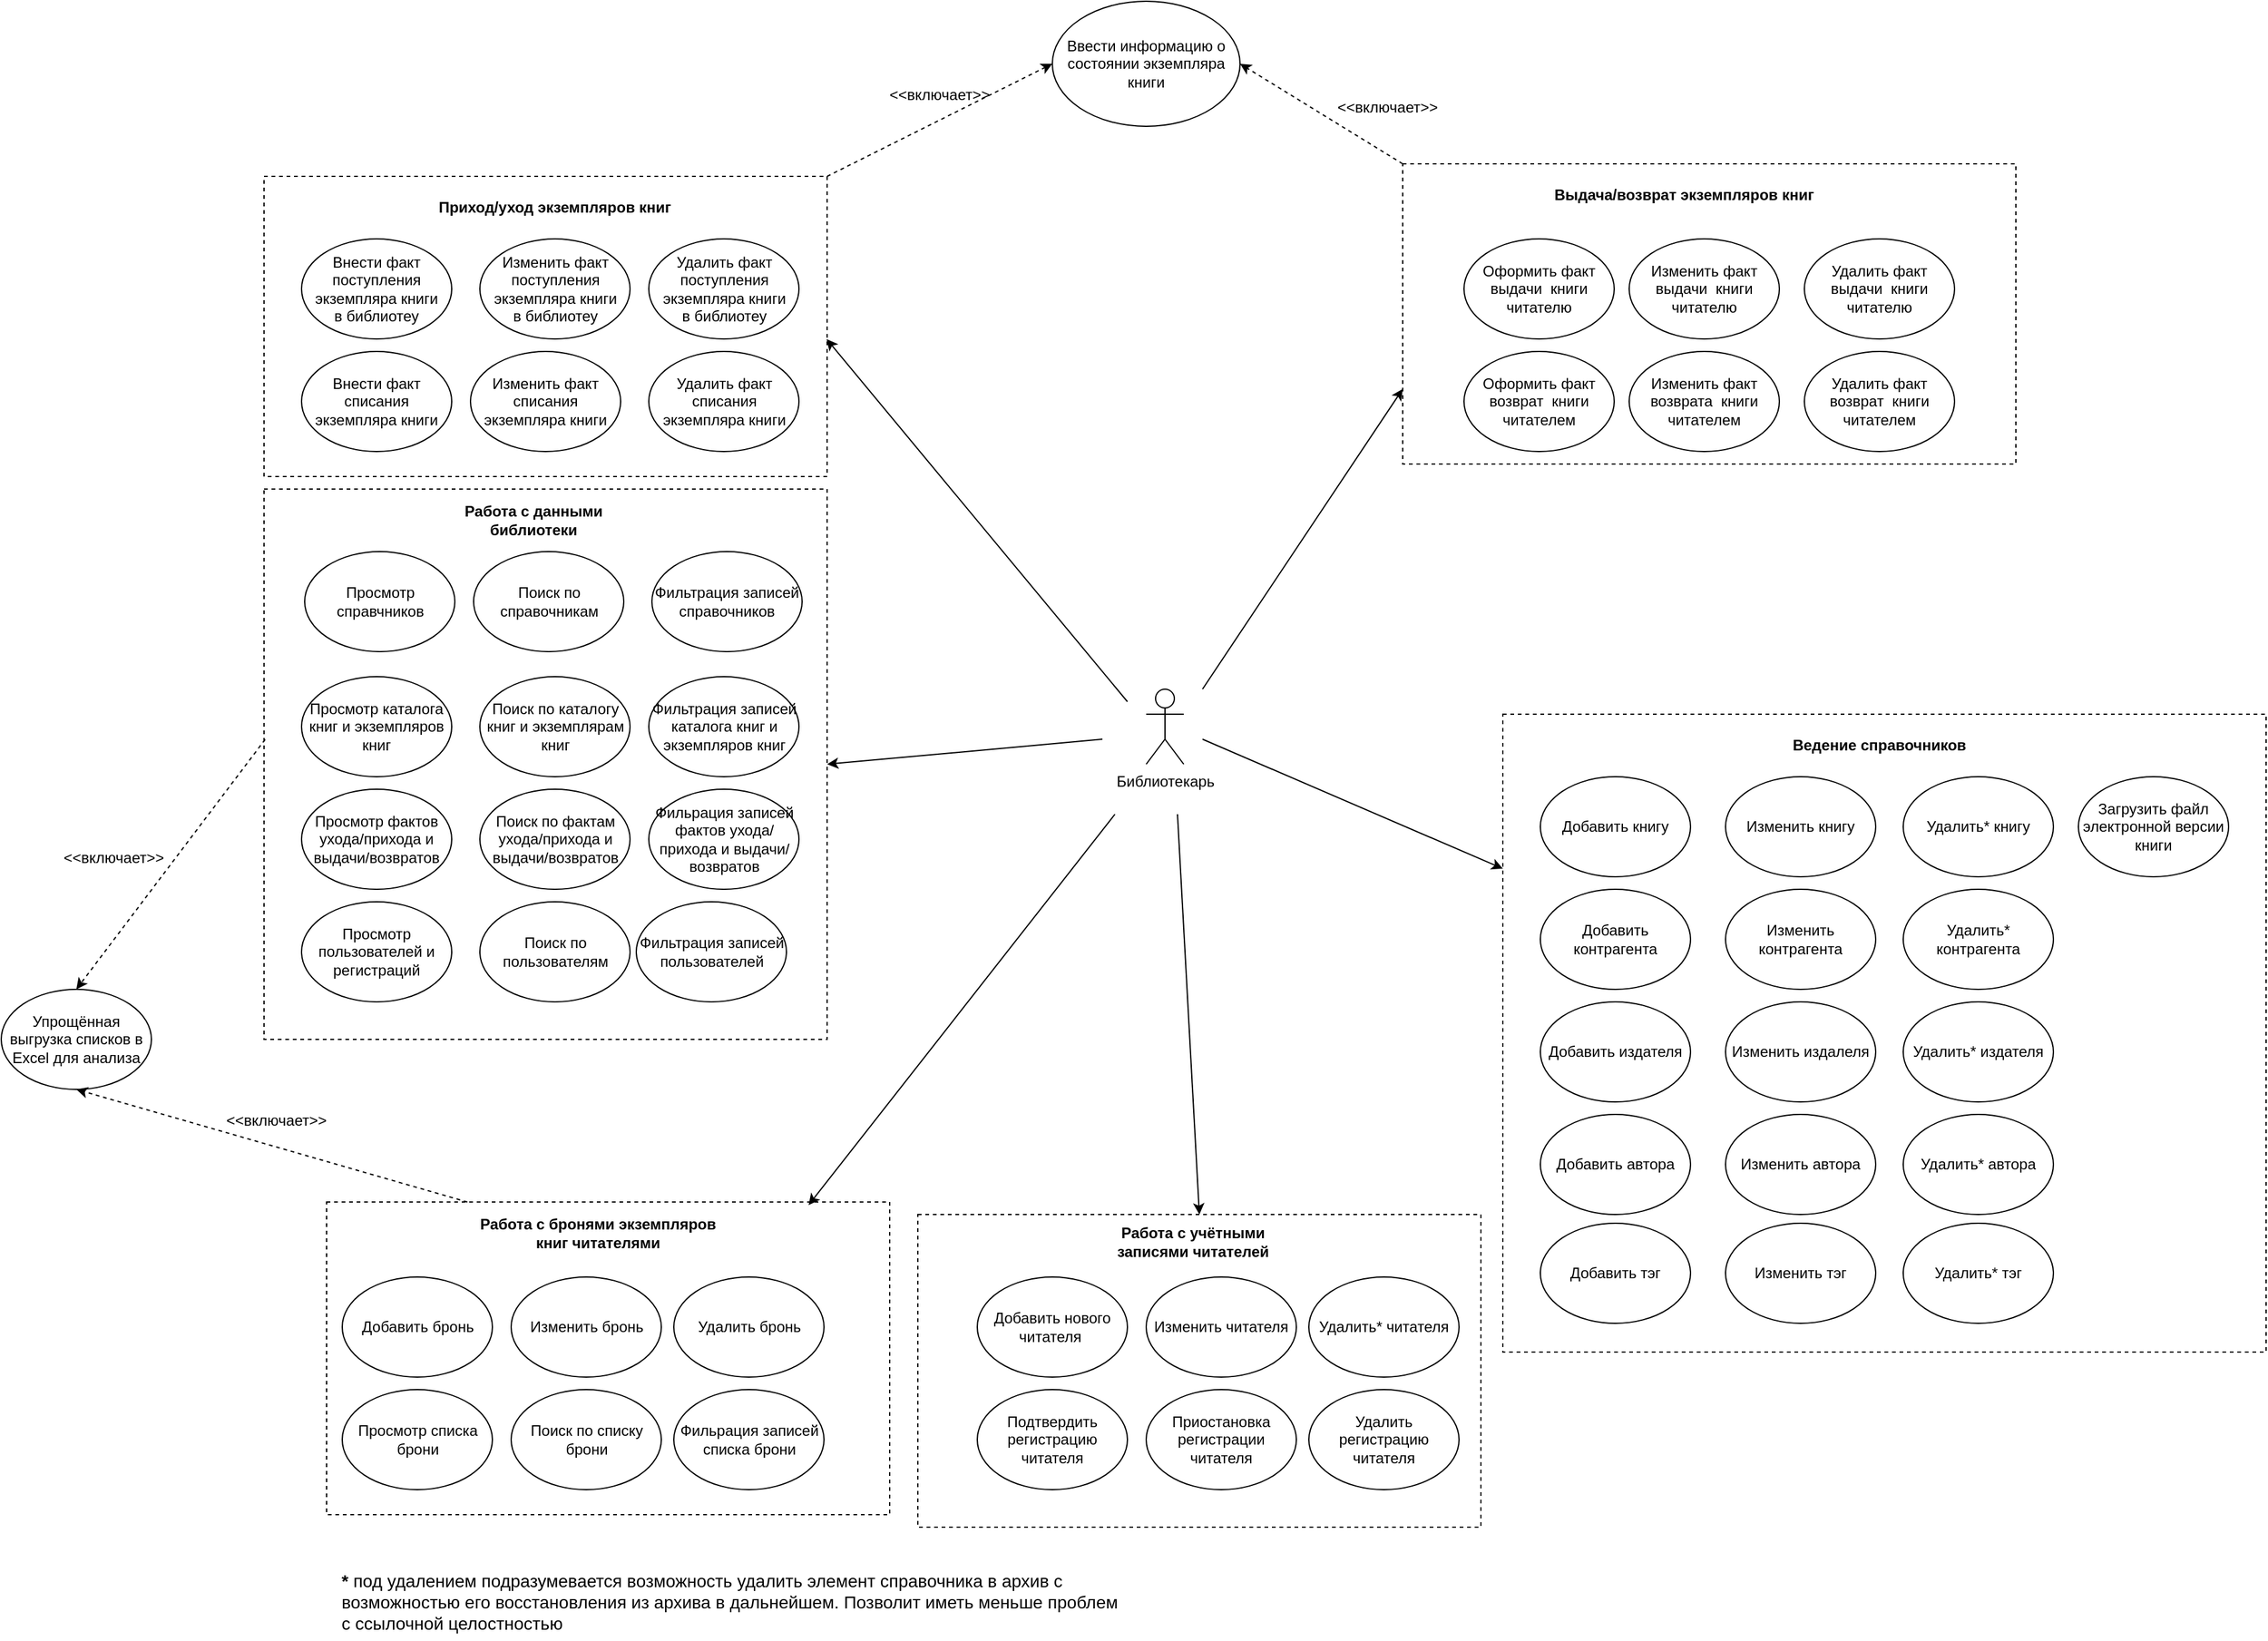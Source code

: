 <mxfile version="26.0.4">
  <diagram name="Страница — 1" id="yPz3XxtK4vsenGW7H9HK">
    <mxGraphModel dx="1434" dy="836" grid="1" gridSize="10" guides="1" tooltips="1" connect="1" arrows="1" fold="1" page="1" pageScale="1" pageWidth="2336" pageHeight="1654" math="0" shadow="0">
      <root>
        <mxCell id="0" />
        <mxCell id="1" parent="0" />
        <mxCell id="jk8pZAf95kcXgOl9ytWV-48" value="" style="rounded=0;whiteSpace=wrap;html=1;dashed=1;" parent="1" vertex="1">
          <mxGeometry x="1210" y="150" width="490" height="240" as="geometry" />
        </mxCell>
        <mxCell id="jk8pZAf95kcXgOl9ytWV-46" value="" style="rounded=0;whiteSpace=wrap;html=1;dashed=1;" parent="1" vertex="1">
          <mxGeometry x="1290" y="590" width="610" height="510" as="geometry" />
        </mxCell>
        <mxCell id="jk8pZAf95kcXgOl9ytWV-44" value="" style="rounded=0;whiteSpace=wrap;html=1;dashed=1;" parent="1" vertex="1">
          <mxGeometry x="300" y="160" width="450" height="240" as="geometry" />
        </mxCell>
        <mxCell id="jk8pZAf95kcXgOl9ytWV-40" value="" style="rounded=0;whiteSpace=wrap;html=1;dashed=1;" parent="1" vertex="1">
          <mxGeometry x="822.5" y="990" width="450" height="250" as="geometry" />
        </mxCell>
        <mxCell id="jk8pZAf95kcXgOl9ytWV-1" value="Библиотекарь" style="shape=umlActor;verticalLabelPosition=bottom;verticalAlign=top;html=1;outlineConnect=0;" parent="1" vertex="1">
          <mxGeometry x="1005" y="570" width="30" height="60" as="geometry" />
        </mxCell>
        <mxCell id="jk8pZAf95kcXgOl9ytWV-3" value="Внести факт поступления экземпляра книги&lt;div&gt;в библиотеу&lt;/div&gt;" style="ellipse;whiteSpace=wrap;html=1;" parent="1" vertex="1">
          <mxGeometry x="330" y="210" width="120" height="80" as="geometry" />
        </mxCell>
        <mxCell id="jk8pZAf95kcXgOl9ytWV-4" value="Внести факт списания экземпляра книги" style="ellipse;whiteSpace=wrap;html=1;" parent="1" vertex="1">
          <mxGeometry x="330" y="300" width="120" height="80" as="geometry" />
        </mxCell>
        <mxCell id="jk8pZAf95kcXgOl9ytWV-5" value="Оформить факт выдачи&amp;nbsp; книги читателю" style="ellipse;whiteSpace=wrap;html=1;" parent="1" vertex="1">
          <mxGeometry x="1259" y="210" width="120" height="80" as="geometry" />
        </mxCell>
        <mxCell id="jk8pZAf95kcXgOl9ytWV-6" value="Оформить факт возврат&amp;nbsp; книги читателем" style="ellipse;whiteSpace=wrap;html=1;" parent="1" vertex="1">
          <mxGeometry x="1259" y="300" width="120" height="80" as="geometry" />
        </mxCell>
        <mxCell id="jk8pZAf95kcXgOl9ytWV-7" value="Ввести информацию о состоянии экземпляра книги" style="ellipse;whiteSpace=wrap;html=1;" parent="1" vertex="1">
          <mxGeometry x="930" y="20" width="150" height="100" as="geometry" />
        </mxCell>
        <mxCell id="jk8pZAf95kcXgOl9ytWV-8" value="Загрузить файл электронной версии книги" style="ellipse;whiteSpace=wrap;html=1;" parent="1" vertex="1">
          <mxGeometry x="1750" y="640" width="120" height="80" as="geometry" />
        </mxCell>
        <mxCell id="jk8pZAf95kcXgOl9ytWV-9" value="Добавить нового читателя&amp;nbsp;" style="ellipse;whiteSpace=wrap;html=1;" parent="1" vertex="1">
          <mxGeometry x="870" y="1040" width="120" height="80" as="geometry" />
        </mxCell>
        <mxCell id="jk8pZAf95kcXgOl9ytWV-10" value="Подтвердить регистрацию читателя" style="ellipse;whiteSpace=wrap;html=1;" parent="1" vertex="1">
          <mxGeometry x="870" y="1130" width="120" height="80" as="geometry" />
        </mxCell>
        <mxCell id="jk8pZAf95kcXgOl9ytWV-11" value="Добавить книгу" style="ellipse;whiteSpace=wrap;html=1;" parent="1" vertex="1">
          <mxGeometry x="1320" y="640" width="120" height="80" as="geometry" />
        </mxCell>
        <mxCell id="jk8pZAf95kcXgOl9ytWV-12" value="Изменить книгу" style="ellipse;whiteSpace=wrap;html=1;" parent="1" vertex="1">
          <mxGeometry x="1468" y="640" width="120" height="80" as="geometry" />
        </mxCell>
        <mxCell id="jk8pZAf95kcXgOl9ytWV-13" value="Удалить* книгу" style="ellipse;whiteSpace=wrap;html=1;" parent="1" vertex="1">
          <mxGeometry x="1610" y="640" width="120" height="80" as="geometry" />
        </mxCell>
        <mxCell id="jk8pZAf95kcXgOl9ytWV-14" value="Добавить контрагента" style="ellipse;whiteSpace=wrap;html=1;" parent="1" vertex="1">
          <mxGeometry x="1320" y="730" width="120" height="80" as="geometry" />
        </mxCell>
        <mxCell id="jk8pZAf95kcXgOl9ytWV-15" value="Изменить контрагента" style="ellipse;whiteSpace=wrap;html=1;" parent="1" vertex="1">
          <mxGeometry x="1468" y="730" width="120" height="80" as="geometry" />
        </mxCell>
        <mxCell id="jk8pZAf95kcXgOl9ytWV-16" value="Удалить* контрагента" style="ellipse;whiteSpace=wrap;html=1;" parent="1" vertex="1">
          <mxGeometry x="1610" y="730" width="120" height="80" as="geometry" />
        </mxCell>
        <mxCell id="jk8pZAf95kcXgOl9ytWV-20" value="Добавить издателя" style="ellipse;whiteSpace=wrap;html=1;" parent="1" vertex="1">
          <mxGeometry x="1320" y="820" width="120" height="80" as="geometry" />
        </mxCell>
        <mxCell id="jk8pZAf95kcXgOl9ytWV-21" value="Изменить издалеля" style="ellipse;whiteSpace=wrap;html=1;" parent="1" vertex="1">
          <mxGeometry x="1468" y="820" width="120" height="80" as="geometry" />
        </mxCell>
        <mxCell id="jk8pZAf95kcXgOl9ytWV-22" value="Удалить* издателя" style="ellipse;whiteSpace=wrap;html=1;" parent="1" vertex="1">
          <mxGeometry x="1610" y="820" width="120" height="80" as="geometry" />
        </mxCell>
        <mxCell id="jk8pZAf95kcXgOl9ytWV-23" value="Добавить тэг" style="ellipse;whiteSpace=wrap;html=1;" parent="1" vertex="1">
          <mxGeometry x="1320" y="997" width="120" height="80" as="geometry" />
        </mxCell>
        <mxCell id="jk8pZAf95kcXgOl9ytWV-24" value="Изменить тэг" style="ellipse;whiteSpace=wrap;html=1;" parent="1" vertex="1">
          <mxGeometry x="1468" y="997" width="120" height="80" as="geometry" />
        </mxCell>
        <mxCell id="jk8pZAf95kcXgOl9ytWV-25" value="Удалить* тэг" style="ellipse;whiteSpace=wrap;html=1;" parent="1" vertex="1">
          <mxGeometry x="1610" y="997" width="120" height="80" as="geometry" />
        </mxCell>
        <mxCell id="jk8pZAf95kcXgOl9ytWV-26" value="Добавить автора" style="ellipse;whiteSpace=wrap;html=1;" parent="1" vertex="1">
          <mxGeometry x="1320" y="910" width="120" height="80" as="geometry" />
        </mxCell>
        <mxCell id="jk8pZAf95kcXgOl9ytWV-27" value="Изменить автора" style="ellipse;whiteSpace=wrap;html=1;" parent="1" vertex="1">
          <mxGeometry x="1468" y="910" width="120" height="80" as="geometry" />
        </mxCell>
        <mxCell id="jk8pZAf95kcXgOl9ytWV-28" value="Удалить* автора" style="ellipse;whiteSpace=wrap;html=1;" parent="1" vertex="1">
          <mxGeometry x="1610" y="910" width="120" height="80" as="geometry" />
        </mxCell>
        <mxCell id="jk8pZAf95kcXgOl9ytWV-29" value="Приостановка регистрации читателя" style="ellipse;whiteSpace=wrap;html=1;" parent="1" vertex="1">
          <mxGeometry x="1005" y="1130" width="120" height="80" as="geometry" />
        </mxCell>
        <mxCell id="jk8pZAf95kcXgOl9ytWV-30" value="Изменить читателя" style="ellipse;whiteSpace=wrap;html=1;" parent="1" vertex="1">
          <mxGeometry x="1005" y="1040" width="120" height="80" as="geometry" />
        </mxCell>
        <mxCell id="jk8pZAf95kcXgOl9ytWV-31" value="Удалить* читателя" style="ellipse;whiteSpace=wrap;html=1;" parent="1" vertex="1">
          <mxGeometry x="1135" y="1040" width="120" height="80" as="geometry" />
        </mxCell>
        <mxCell id="jk8pZAf95kcXgOl9ytWV-32" value="Удалить факт поступления экземпляра книги&lt;div&gt;в библиотеу&lt;/div&gt;" style="ellipse;whiteSpace=wrap;html=1;" parent="1" vertex="1">
          <mxGeometry x="607.5" y="210" width="120" height="80" as="geometry" />
        </mxCell>
        <mxCell id="jk8pZAf95kcXgOl9ytWV-33" value="Изменить факт поступления экземпляра книги&lt;div&gt;в библиотеу&lt;/div&gt;" style="ellipse;whiteSpace=wrap;html=1;" parent="1" vertex="1">
          <mxGeometry x="472.5" y="210" width="120" height="80" as="geometry" />
        </mxCell>
        <mxCell id="jk8pZAf95kcXgOl9ytWV-34" value="Изменить факт списания экземпляра книги" style="ellipse;whiteSpace=wrap;html=1;" parent="1" vertex="1">
          <mxGeometry x="465" y="300" width="120" height="80" as="geometry" />
        </mxCell>
        <mxCell id="jk8pZAf95kcXgOl9ytWV-35" value="Удалить факт списания экземпляра книги" style="ellipse;whiteSpace=wrap;html=1;" parent="1" vertex="1">
          <mxGeometry x="607.5" y="300" width="120" height="80" as="geometry" />
        </mxCell>
        <mxCell id="jk8pZAf95kcXgOl9ytWV-36" value="Изменить факт выдачи&amp;nbsp; книги читателю" style="ellipse;whiteSpace=wrap;html=1;" parent="1" vertex="1">
          <mxGeometry x="1391" y="210" width="120" height="80" as="geometry" />
        </mxCell>
        <mxCell id="jk8pZAf95kcXgOl9ytWV-37" value="Удалить факт выдачи&amp;nbsp; книги читателю" style="ellipse;whiteSpace=wrap;html=1;" parent="1" vertex="1">
          <mxGeometry x="1531" y="210" width="120" height="80" as="geometry" />
        </mxCell>
        <mxCell id="jk8pZAf95kcXgOl9ytWV-38" value="Изменить факт возврата&amp;nbsp; книги читателем" style="ellipse;whiteSpace=wrap;html=1;" parent="1" vertex="1">
          <mxGeometry x="1391" y="300" width="120" height="80" as="geometry" />
        </mxCell>
        <mxCell id="jk8pZAf95kcXgOl9ytWV-39" value="Удалить факт возврат&amp;nbsp; книги читателем" style="ellipse;whiteSpace=wrap;html=1;" parent="1" vertex="1">
          <mxGeometry x="1531" y="300" width="120" height="80" as="geometry" />
        </mxCell>
        <mxCell id="jk8pZAf95kcXgOl9ytWV-41" value="Работа с учётными записями читателей" style="text;html=1;align=center;verticalAlign=middle;whiteSpace=wrap;rounded=0;fontStyle=1" parent="1" vertex="1">
          <mxGeometry x="960" y="997" width="165" height="30" as="geometry" />
        </mxCell>
        <mxCell id="jk8pZAf95kcXgOl9ytWV-45" value="Приход/уход экземпляров книг" style="text;html=1;align=center;verticalAlign=middle;whiteSpace=wrap;rounded=0;fontStyle=1" parent="1" vertex="1">
          <mxGeometry x="430" y="170" width="205" height="30" as="geometry" />
        </mxCell>
        <mxCell id="jk8pZAf95kcXgOl9ytWV-47" value="Ведение справочников" style="text;html=1;align=center;verticalAlign=middle;whiteSpace=wrap;rounded=0;fontStyle=1" parent="1" vertex="1">
          <mxGeometry x="1506" y="600" width="170" height="30" as="geometry" />
        </mxCell>
        <mxCell id="jk8pZAf95kcXgOl9ytWV-49" value="Выдача/возврат экземпляров книг" style="text;html=1;align=center;verticalAlign=middle;whiteSpace=wrap;rounded=0;fontStyle=1" parent="1" vertex="1">
          <mxGeometry x="1320" y="160" width="230" height="30" as="geometry" />
        </mxCell>
        <mxCell id="jk8pZAf95kcXgOl9ytWV-51" value="Удалить регистрацию читателя" style="ellipse;whiteSpace=wrap;html=1;" parent="1" vertex="1">
          <mxGeometry x="1135" y="1130" width="120" height="80" as="geometry" />
        </mxCell>
        <mxCell id="jk8pZAf95kcXgOl9ytWV-52" value="" style="endArrow=classic;html=1;rounded=0;entryX=0.999;entryY=0.542;entryDx=0;entryDy=0;entryPerimeter=0;" parent="1" target="jk8pZAf95kcXgOl9ytWV-44" edge="1">
          <mxGeometry width="50" height="50" relative="1" as="geometry">
            <mxPoint x="990" y="580" as="sourcePoint" />
            <mxPoint x="1110" y="450" as="targetPoint" />
          </mxGeometry>
        </mxCell>
        <mxCell id="jk8pZAf95kcXgOl9ytWV-53" value="" style="endArrow=classic;html=1;rounded=0;entryX=0.5;entryY=0;entryDx=0;entryDy=0;" parent="1" target="jk8pZAf95kcXgOl9ytWV-40" edge="1">
          <mxGeometry width="50" height="50" relative="1" as="geometry">
            <mxPoint x="1030" y="670" as="sourcePoint" />
            <mxPoint x="880" y="710" as="targetPoint" />
          </mxGeometry>
        </mxCell>
        <mxCell id="jk8pZAf95kcXgOl9ytWV-55" value="" style="endArrow=classic;html=1;rounded=0;entryX=0;entryY=0.75;entryDx=0;entryDy=0;" parent="1" target="jk8pZAf95kcXgOl9ytWV-48" edge="1">
          <mxGeometry width="50" height="50" relative="1" as="geometry">
            <mxPoint x="1050" y="570" as="sourcePoint" />
            <mxPoint x="1110" y="650" as="targetPoint" />
          </mxGeometry>
        </mxCell>
        <mxCell id="jk8pZAf95kcXgOl9ytWV-56" value="" style="endArrow=classic;html=1;rounded=0;" parent="1" target="jk8pZAf95kcXgOl9ytWV-46" edge="1">
          <mxGeometry width="50" height="50" relative="1" as="geometry">
            <mxPoint x="1050" y="610" as="sourcePoint" />
            <mxPoint x="1110" y="650" as="targetPoint" />
          </mxGeometry>
        </mxCell>
        <mxCell id="jk8pZAf95kcXgOl9ytWV-58" value="" style="endArrow=classic;html=1;rounded=0;exitX=1;exitY=0;exitDx=0;exitDy=0;entryX=0;entryY=0.5;entryDx=0;entryDy=0;dashed=1;" parent="1" source="jk8pZAf95kcXgOl9ytWV-44" target="jk8pZAf95kcXgOl9ytWV-7" edge="1">
          <mxGeometry width="50" height="50" relative="1" as="geometry">
            <mxPoint x="1060" y="500" as="sourcePoint" />
            <mxPoint x="954.95" y="197.5" as="targetPoint" />
          </mxGeometry>
        </mxCell>
        <mxCell id="jk8pZAf95kcXgOl9ytWV-59" value="" style="endArrow=classic;html=1;rounded=0;entryX=1;entryY=0.5;entryDx=0;entryDy=0;exitX=0;exitY=0;exitDx=0;exitDy=0;dashed=1;" parent="1" source="jk8pZAf95kcXgOl9ytWV-48" target="jk8pZAf95kcXgOl9ytWV-7" edge="1">
          <mxGeometry width="50" height="50" relative="1" as="geometry">
            <mxPoint x="940" y="500" as="sourcePoint" />
            <mxPoint x="1078.033" y="205.355" as="targetPoint" />
          </mxGeometry>
        </mxCell>
        <mxCell id="jk8pZAf95kcXgOl9ytWV-60" value="&amp;lt;&amp;lt;включает&amp;gt;&amp;gt;" style="text;html=1;align=center;verticalAlign=middle;whiteSpace=wrap;rounded=0;" parent="1" vertex="1">
          <mxGeometry x="810" y="80" width="60" height="30" as="geometry" />
        </mxCell>
        <mxCell id="jk8pZAf95kcXgOl9ytWV-61" value="&amp;lt;&amp;lt;включает&amp;gt;&amp;gt;" style="text;html=1;align=center;verticalAlign=middle;whiteSpace=wrap;rounded=0;" parent="1" vertex="1">
          <mxGeometry x="1168" y="90" width="60" height="30" as="geometry" />
        </mxCell>
        <mxCell id="jk8pZAf95kcXgOl9ytWV-62" value="&lt;b&gt;* &lt;/b&gt;под удалением подразумевается возможность удалить элемент справочника в архив с возможностью его восстановления из архива в дальнейшем. Позволит иметь меньше проблем с ссылочной целостностью" style="text;html=1;align=left;verticalAlign=middle;whiteSpace=wrap;rounded=0;fontSize=14;" parent="1" vertex="1">
          <mxGeometry x="360" y="1270" width="630" height="60" as="geometry" />
        </mxCell>
        <mxCell id="jk8pZAf95kcXgOl9ytWV-63" value="" style="rounded=0;whiteSpace=wrap;html=1;dashed=1;" parent="1" vertex="1">
          <mxGeometry x="300" y="410" width="450" height="440" as="geometry" />
        </mxCell>
        <mxCell id="jk8pZAf95kcXgOl9ytWV-64" value="Просмотр справчников" style="ellipse;whiteSpace=wrap;html=1;" parent="1" vertex="1">
          <mxGeometry x="332.5" y="460" width="120" height="80" as="geometry" />
        </mxCell>
        <mxCell id="jk8pZAf95kcXgOl9ytWV-65" value="Просмотр каталога книг и экземпляров книг" style="ellipse;whiteSpace=wrap;html=1;" parent="1" vertex="1">
          <mxGeometry x="330" y="560" width="120" height="80" as="geometry" />
        </mxCell>
        <mxCell id="jk8pZAf95kcXgOl9ytWV-66" value="Поиск по каталогу книг и экземплярам книг" style="ellipse;whiteSpace=wrap;html=1;" parent="1" vertex="1">
          <mxGeometry x="472.5" y="560" width="120" height="80" as="geometry" />
        </mxCell>
        <mxCell id="jk8pZAf95kcXgOl9ytWV-67" value="Поиск по справочникам" style="ellipse;whiteSpace=wrap;html=1;" parent="1" vertex="1">
          <mxGeometry x="467.5" y="460" width="120" height="80" as="geometry" />
        </mxCell>
        <mxCell id="jk8pZAf95kcXgOl9ytWV-68" value="Фильтрация записей справочников" style="ellipse;whiteSpace=wrap;html=1;" parent="1" vertex="1">
          <mxGeometry x="610" y="460" width="120" height="80" as="geometry" />
        </mxCell>
        <mxCell id="jk8pZAf95kcXgOl9ytWV-69" value="Работа с данными библиотеки" style="text;html=1;align=center;verticalAlign=middle;whiteSpace=wrap;rounded=0;fontStyle=1" parent="1" vertex="1">
          <mxGeometry x="432.5" y="420" width="165" height="30" as="geometry" />
        </mxCell>
        <mxCell id="jk8pZAf95kcXgOl9ytWV-70" value="Фильтрация записей каталога книг и экземпляров книг" style="ellipse;whiteSpace=wrap;html=1;" parent="1" vertex="1">
          <mxGeometry x="607.5" y="560" width="120" height="80" as="geometry" />
        </mxCell>
        <mxCell id="jk8pZAf95kcXgOl9ytWV-71" value="Просмотр фактов ухода/прихода и выдачи/возвратов" style="ellipse;whiteSpace=wrap;html=1;" parent="1" vertex="1">
          <mxGeometry x="330" y="650" width="120" height="80" as="geometry" />
        </mxCell>
        <mxCell id="jk8pZAf95kcXgOl9ytWV-72" value="Поиск по фактам ухода/прихода и выдачи/возвратов" style="ellipse;whiteSpace=wrap;html=1;" parent="1" vertex="1">
          <mxGeometry x="472.5" y="650" width="120" height="80" as="geometry" />
        </mxCell>
        <mxCell id="jk8pZAf95kcXgOl9ytWV-73" value="Фильрация записей фактов ухода/прихода и выдачи/возвратов" style="ellipse;whiteSpace=wrap;html=1;" parent="1" vertex="1">
          <mxGeometry x="607.5" y="650" width="120" height="80" as="geometry" />
        </mxCell>
        <mxCell id="jk8pZAf95kcXgOl9ytWV-74" value="Просмотр пользователей и регистраций" style="ellipse;whiteSpace=wrap;html=1;" parent="1" vertex="1">
          <mxGeometry x="330" y="740" width="120" height="80" as="geometry" />
        </mxCell>
        <mxCell id="jk8pZAf95kcXgOl9ytWV-75" value="Поиск по пользователям" style="ellipse;whiteSpace=wrap;html=1;" parent="1" vertex="1">
          <mxGeometry x="472.5" y="740" width="120" height="80" as="geometry" />
        </mxCell>
        <mxCell id="jk8pZAf95kcXgOl9ytWV-76" value="Фильтрация записей пользователей" style="ellipse;whiteSpace=wrap;html=1;" parent="1" vertex="1">
          <mxGeometry x="597.5" y="740" width="120" height="80" as="geometry" />
        </mxCell>
        <mxCell id="jk8pZAf95kcXgOl9ytWV-78" value="Упрощённая выгрузка списков в Excel для анализа" style="ellipse;whiteSpace=wrap;html=1;" parent="1" vertex="1">
          <mxGeometry x="90" y="810" width="120" height="80" as="geometry" />
        </mxCell>
        <mxCell id="jk8pZAf95kcXgOl9ytWV-79" value="" style="endArrow=classic;html=1;rounded=0;entryX=0.5;entryY=0;entryDx=0;entryDy=0;exitX=0.002;exitY=0.455;exitDx=0;exitDy=0;exitPerimeter=0;dashed=1;" parent="1" source="jk8pZAf95kcXgOl9ytWV-63" target="jk8pZAf95kcXgOl9ytWV-78" edge="1">
          <mxGeometry width="50" height="50" relative="1" as="geometry">
            <mxPoint x="930" y="580" as="sourcePoint" />
            <mxPoint x="320.0" y="730.0" as="targetPoint" />
          </mxGeometry>
        </mxCell>
        <mxCell id="hLrI45RPySUn7U1taJ00-1" value="" style="rounded=0;whiteSpace=wrap;html=1;dashed=1;" parent="1" vertex="1">
          <mxGeometry x="350" y="980" width="450" height="250" as="geometry" />
        </mxCell>
        <mxCell id="hLrI45RPySUn7U1taJ00-2" value="Добавить бронь" style="ellipse;whiteSpace=wrap;html=1;" parent="1" vertex="1">
          <mxGeometry x="362.5" y="1040" width="120" height="80" as="geometry" />
        </mxCell>
        <mxCell id="hLrI45RPySUn7U1taJ00-5" value="Изменить бронь" style="ellipse;whiteSpace=wrap;html=1;" parent="1" vertex="1">
          <mxGeometry x="497.5" y="1040" width="120" height="80" as="geometry" />
        </mxCell>
        <mxCell id="hLrI45RPySUn7U1taJ00-6" value="Удалить бронь" style="ellipse;whiteSpace=wrap;html=1;" parent="1" vertex="1">
          <mxGeometry x="627.5" y="1040" width="120" height="80" as="geometry" />
        </mxCell>
        <mxCell id="hLrI45RPySUn7U1taJ00-7" value="Работа с бронями экземпляров книг читателями" style="text;html=1;align=center;verticalAlign=middle;whiteSpace=wrap;rounded=0;fontStyle=1" parent="1" vertex="1">
          <mxGeometry x="462.5" y="990" width="207.5" height="30" as="geometry" />
        </mxCell>
        <mxCell id="hLrI45RPySUn7U1taJ00-9" value="Просмотр списка брони" style="ellipse;whiteSpace=wrap;html=1;" parent="1" vertex="1">
          <mxGeometry x="362.5" y="1130" width="120" height="80" as="geometry" />
        </mxCell>
        <mxCell id="hLrI45RPySUn7U1taJ00-10" value="Поиск по списку брони" style="ellipse;whiteSpace=wrap;html=1;" parent="1" vertex="1">
          <mxGeometry x="497.5" y="1130" width="120" height="80" as="geometry" />
        </mxCell>
        <mxCell id="hLrI45RPySUn7U1taJ00-11" value="Фильрация записей списка брони" style="ellipse;whiteSpace=wrap;html=1;" parent="1" vertex="1">
          <mxGeometry x="627.5" y="1130" width="120" height="80" as="geometry" />
        </mxCell>
        <mxCell id="hLrI45RPySUn7U1taJ00-12" value="" style="endArrow=classic;html=1;rounded=0;entryX=0.5;entryY=1;entryDx=0;entryDy=0;exitX=0.25;exitY=0;exitDx=0;exitDy=0;dashed=1;" parent="1" source="hLrI45RPySUn7U1taJ00-1" target="jk8pZAf95kcXgOl9ytWV-78" edge="1">
          <mxGeometry width="50" height="50" relative="1" as="geometry">
            <mxPoint x="660" y="680" as="sourcePoint" />
            <mxPoint x="710" y="630" as="targetPoint" />
          </mxGeometry>
        </mxCell>
        <mxCell id="hLrI45RPySUn7U1taJ00-13" value="&amp;lt;&amp;lt;включает&amp;gt;&amp;gt;" style="text;html=1;align=center;verticalAlign=middle;whiteSpace=wrap;rounded=0;" parent="1" vertex="1">
          <mxGeometry x="150" y="690" width="60" height="30" as="geometry" />
        </mxCell>
        <mxCell id="hLrI45RPySUn7U1taJ00-22" value="&amp;lt;&amp;lt;включает&amp;gt;&amp;gt;" style="text;html=1;align=center;verticalAlign=middle;whiteSpace=wrap;rounded=0;" parent="1" vertex="1">
          <mxGeometry x="280" y="900" width="60" height="30" as="geometry" />
        </mxCell>
        <mxCell id="hLrI45RPySUn7U1taJ00-25" value="" style="endArrow=classic;html=1;rounded=0;entryX=0.856;entryY=0.01;entryDx=0;entryDy=0;entryPerimeter=0;" parent="1" target="hLrI45RPySUn7U1taJ00-1" edge="1">
          <mxGeometry width="50" height="50" relative="1" as="geometry">
            <mxPoint x="980" y="670" as="sourcePoint" />
            <mxPoint x="620" y="710" as="targetPoint" />
          </mxGeometry>
        </mxCell>
        <mxCell id="hLrI45RPySUn7U1taJ00-26" value="" style="endArrow=classic;html=1;rounded=0;entryX=1;entryY=0.5;entryDx=0;entryDy=0;" parent="1" target="jk8pZAf95kcXgOl9ytWV-63" edge="1">
          <mxGeometry width="50" height="50" relative="1" as="geometry">
            <mxPoint x="970" y="610" as="sourcePoint" />
            <mxPoint x="620" y="470" as="targetPoint" />
          </mxGeometry>
        </mxCell>
      </root>
    </mxGraphModel>
  </diagram>
</mxfile>
